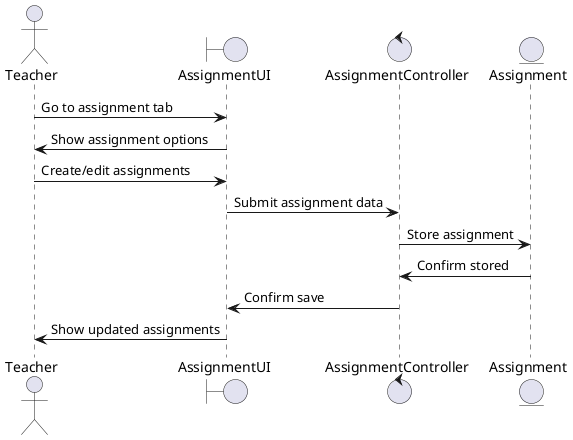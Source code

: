 @startuml ManageAssignments
actor Teacher
boundary AssignmentUI
control AssignmentController
entity Assignment

Teacher -> AssignmentUI: Go to assignment tab
AssignmentUI -> Teacher: Show assignment options
Teacher -> AssignmentUI: Create/edit assignments
AssignmentUI -> AssignmentController: Submit assignment data
AssignmentController -> Assignment: Store assignment
Assignment -> AssignmentController: Confirm stored
AssignmentController -> AssignmentUI: Confirm save
AssignmentUI -> Teacher: Show updated assignments
@enduml
